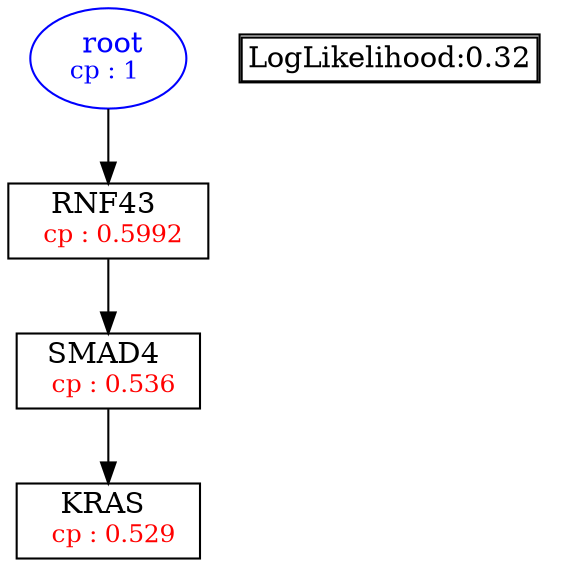 digraph tree {
    "root" [label=<<font color='Blue'> root</font><br/><font color='Blue' POINT-SIZE='12'>cp : 1 </font>>, shape=oval, color=Blue];
    "S3" [label =<RNF43 <br/> <font color='Red' POINT-SIZE='12'> cp : 0.5992 </font>>, shape=box];
    "S1" [label =<SMAD4 <br/> <font color='Red' POINT-SIZE='12'> cp : 0.536 </font>>, shape=box];
    "S2" [label =<KRAS <br/> <font color='Red' POINT-SIZE='12'> cp : 0.529 </font>>, shape=box];
    "root" -> "S3";
    "S3" -> "S1";
    "S1" -> "S2";

    node[shape=plaintext]
    fontsize="10"
    struct1 [label=
    <<TABLE BORDER="1" CELLBORDER="1" CELLSPACING="0" >
    <TR><TD ALIGN="LEFT">LogLikelihood:0.32</TD></TR>
    </TABLE>>];

}
